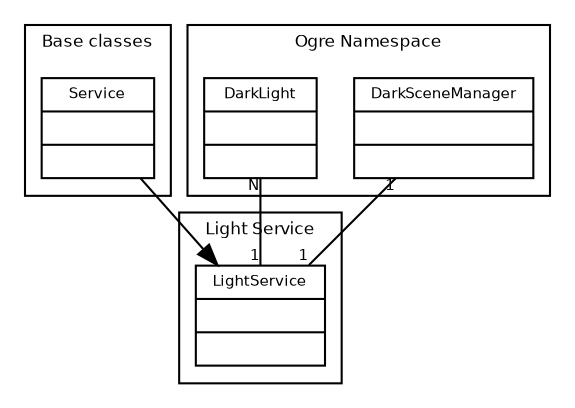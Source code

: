 digraph G {
	fontname = "Bitstream Vera Sans"
	fontsize = 8
	
	node [
		fontname = "Bitstream Vera Sans"
		fontsize = 7
		shape = "record"	
	]
	
	edge [
		fontname = "Bitstream Vera Sans"
		fontsize = 7
	]
	
	
	subgraph clusterBase {
		label = "Base classes"
	
		Service [
			label = "{Service||}"
		]
	}
	
	subgraph clusterOgre {
		label = "Ogre Namespace"
		
		DarkSceneManager [
			label = "{DarkSceneManager||}"
		]
		
		DarkLight [
			label = "{DarkLight||}"
		]
	}
		
	subgraph clusterLightSvc {
		label = "Light Service"
		
		LightService [
			label = "{LightService||}"
		]
	}	
	
	Service -> LightService
	
	edge [
		arrowhead = "none"

                headlabel = "N"
                taillabel = "1"
	]
	
	LightService -> DarkLight
	
	edge [
		arrowhead = "none"

                headlabel = "1"
                taillabel = "1"
	]
	
	DarkSceneManager -> LightService

}